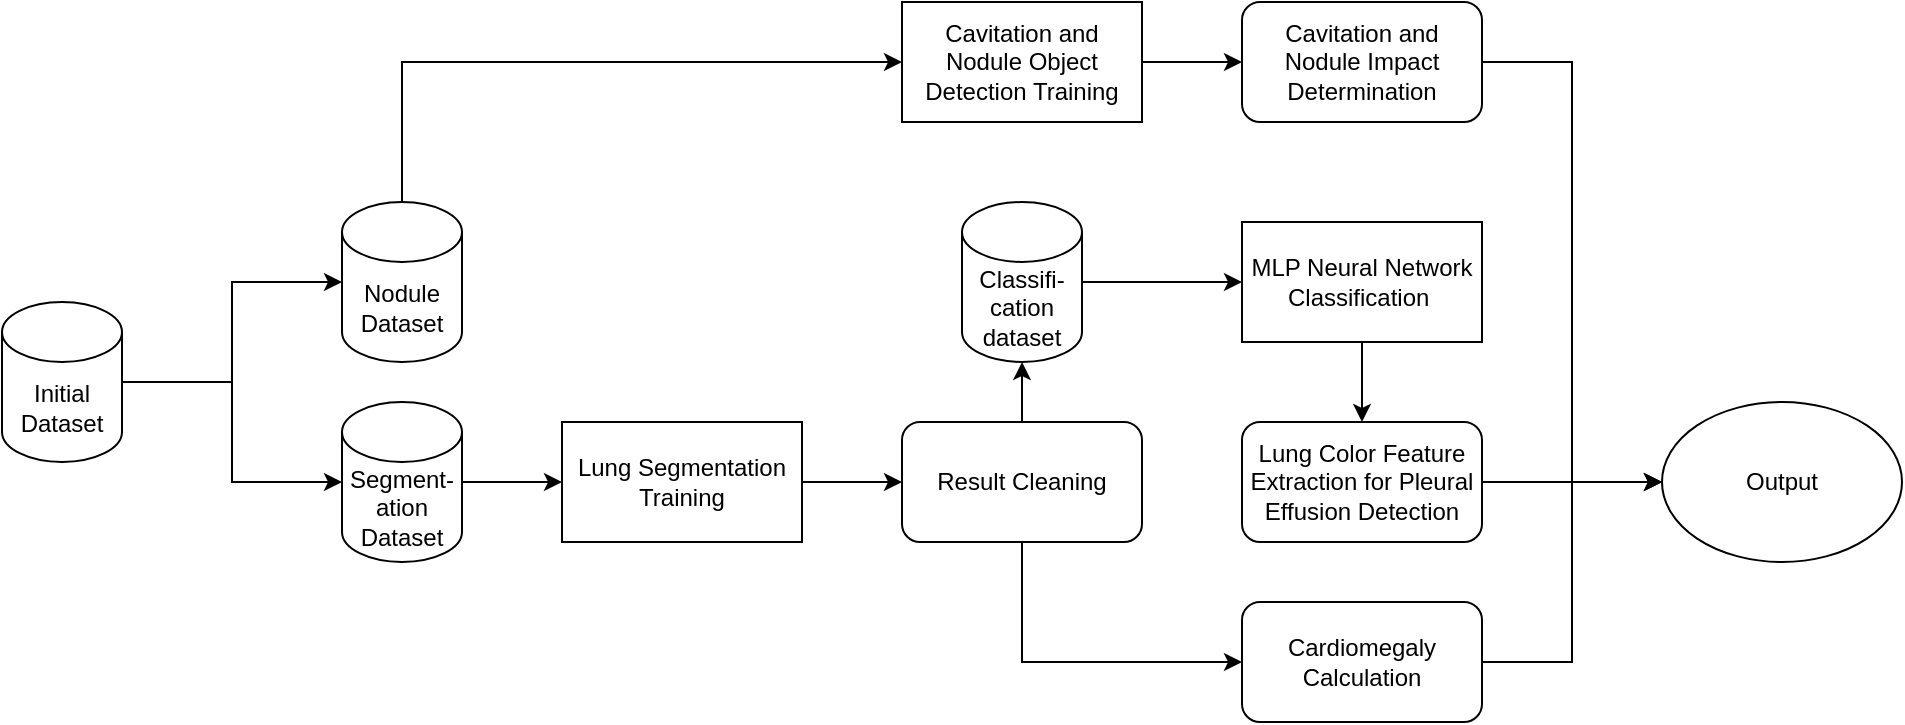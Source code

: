<mxfile version="24.5.2" type="device">
  <diagram id="C5RBs43oDa-KdzZeNtuy" name="Page-1">
    <mxGraphModel dx="1004" dy="673" grid="1" gridSize="10" guides="1" tooltips="1" connect="1" arrows="1" fold="1" page="1" pageScale="1" pageWidth="827" pageHeight="1169" math="0" shadow="0">
      <root>
        <mxCell id="WIyWlLk6GJQsqaUBKTNV-0" />
        <mxCell id="WIyWlLk6GJQsqaUBKTNV-1" parent="WIyWlLk6GJQsqaUBKTNV-0" />
        <mxCell id="1qlJ9vHYkHGmsLAf48gB-2" style="edgeStyle=orthogonalEdgeStyle;rounded=0;orthogonalLoop=1;jettySize=auto;html=1;" parent="WIyWlLk6GJQsqaUBKTNV-1" source="1qlJ9vHYkHGmsLAf48gB-0" target="1qlJ9vHYkHGmsLAf48gB-1" edge="1">
          <mxGeometry relative="1" as="geometry" />
        </mxCell>
        <mxCell id="1qlJ9vHYkHGmsLAf48gB-0" value="Segment-ation&lt;div&gt;Dataset&lt;/div&gt;" style="shape=cylinder3;whiteSpace=wrap;html=1;boundedLbl=1;backgroundOutline=1;size=15;" parent="WIyWlLk6GJQsqaUBKTNV-1" vertex="1">
          <mxGeometry x="430" y="320" width="60" height="80" as="geometry" />
        </mxCell>
        <mxCell id="1qlJ9vHYkHGmsLAf48gB-13" style="edgeStyle=orthogonalEdgeStyle;rounded=0;orthogonalLoop=1;jettySize=auto;html=1;" parent="WIyWlLk6GJQsqaUBKTNV-1" source="1qlJ9vHYkHGmsLAf48gB-1" target="1qlJ9vHYkHGmsLAf48gB-11" edge="1">
          <mxGeometry relative="1" as="geometry" />
        </mxCell>
        <mxCell id="1qlJ9vHYkHGmsLAf48gB-1" value="Lung Segmentation Training" style="rounded=0;whiteSpace=wrap;html=1;" parent="WIyWlLk6GJQsqaUBKTNV-1" vertex="1">
          <mxGeometry x="540" y="330" width="120" height="60" as="geometry" />
        </mxCell>
        <mxCell id="1qlJ9vHYkHGmsLAf48gB-17" value="" style="edgeStyle=orthogonalEdgeStyle;rounded=0;orthogonalLoop=1;jettySize=auto;html=1;" parent="WIyWlLk6GJQsqaUBKTNV-1" source="1qlJ9vHYkHGmsLAf48gB-11" target="1qlJ9vHYkHGmsLAf48gB-16" edge="1">
          <mxGeometry relative="1" as="geometry">
            <Array as="points">
              <mxPoint x="770" y="450" />
            </Array>
          </mxGeometry>
        </mxCell>
        <mxCell id="1qlJ9vHYkHGmsLAf48gB-11" value="Result Cleaning" style="rounded=1;whiteSpace=wrap;html=1;" parent="WIyWlLk6GJQsqaUBKTNV-1" vertex="1">
          <mxGeometry x="710" y="330" width="120" height="60" as="geometry" />
        </mxCell>
        <mxCell id="I4Sx5yzCMb0QLdIqf48F-7" style="edgeStyle=orthogonalEdgeStyle;rounded=0;orthogonalLoop=1;jettySize=auto;html=1;entryX=0;entryY=0.5;entryDx=0;entryDy=0;" parent="WIyWlLk6GJQsqaUBKTNV-1" source="1qlJ9vHYkHGmsLAf48gB-14" target="I4Sx5yzCMb0QLdIqf48F-5" edge="1">
          <mxGeometry relative="1" as="geometry" />
        </mxCell>
        <mxCell id="1qlJ9vHYkHGmsLAf48gB-14" value="Classifi-cation dataset" style="shape=cylinder3;whiteSpace=wrap;html=1;boundedLbl=1;backgroundOutline=1;size=15;" parent="WIyWlLk6GJQsqaUBKTNV-1" vertex="1">
          <mxGeometry x="740" y="220" width="60" height="80" as="geometry" />
        </mxCell>
        <mxCell id="1qlJ9vHYkHGmsLAf48gB-15" style="edgeStyle=orthogonalEdgeStyle;rounded=0;orthogonalLoop=1;jettySize=auto;html=1;entryX=0.5;entryY=1;entryDx=0;entryDy=0;entryPerimeter=0;" parent="WIyWlLk6GJQsqaUBKTNV-1" source="1qlJ9vHYkHGmsLAf48gB-11" target="1qlJ9vHYkHGmsLAf48gB-14" edge="1">
          <mxGeometry relative="1" as="geometry" />
        </mxCell>
        <mxCell id="1qlJ9vHYkHGmsLAf48gB-28" style="edgeStyle=orthogonalEdgeStyle;rounded=0;orthogonalLoop=1;jettySize=auto;html=1;entryX=0;entryY=0.5;entryDx=0;entryDy=0;" parent="WIyWlLk6GJQsqaUBKTNV-1" source="1qlJ9vHYkHGmsLAf48gB-16" target="1qlJ9vHYkHGmsLAf48gB-27" edge="1">
          <mxGeometry relative="1" as="geometry" />
        </mxCell>
        <mxCell id="1qlJ9vHYkHGmsLAf48gB-16" value="Cardiomegaly Calculation" style="rounded=1;whiteSpace=wrap;html=1;" parent="WIyWlLk6GJQsqaUBKTNV-1" vertex="1">
          <mxGeometry x="880" y="420" width="120" height="60" as="geometry" />
        </mxCell>
        <mxCell id="1qlJ9vHYkHGmsLAf48gB-29" style="edgeStyle=orthogonalEdgeStyle;rounded=0;orthogonalLoop=1;jettySize=auto;html=1;entryX=0;entryY=0.5;entryDx=0;entryDy=0;" parent="WIyWlLk6GJQsqaUBKTNV-1" source="1qlJ9vHYkHGmsLAf48gB-18" target="1qlJ9vHYkHGmsLAf48gB-27" edge="1">
          <mxGeometry relative="1" as="geometry" />
        </mxCell>
        <mxCell id="1qlJ9vHYkHGmsLAf48gB-18" value="Lung Color Feature Extraction for Pleural Effusion Detection" style="whiteSpace=wrap;html=1;rounded=1;" parent="WIyWlLk6GJQsqaUBKTNV-1" vertex="1">
          <mxGeometry x="880" y="330" width="120" height="60" as="geometry" />
        </mxCell>
        <mxCell id="I4Sx5yzCMb0QLdIqf48F-1" style="edgeStyle=orthogonalEdgeStyle;rounded=0;orthogonalLoop=1;jettySize=auto;html=1;" parent="WIyWlLk6GJQsqaUBKTNV-1" source="1qlJ9vHYkHGmsLAf48gB-20" target="1qlJ9vHYkHGmsLAf48gB-32" edge="1">
          <mxGeometry relative="1" as="geometry" />
        </mxCell>
        <mxCell id="1qlJ9vHYkHGmsLAf48gB-20" value="Cavitation and Nodule Object Detection Training" style="rounded=0;whiteSpace=wrap;html=1;" parent="WIyWlLk6GJQsqaUBKTNV-1" vertex="1">
          <mxGeometry x="710" y="120" width="120" height="60" as="geometry" />
        </mxCell>
        <mxCell id="1qlJ9vHYkHGmsLAf48gB-27" value="Output" style="ellipse;whiteSpace=wrap;html=1;" parent="WIyWlLk6GJQsqaUBKTNV-1" vertex="1">
          <mxGeometry x="1090" y="320" width="120" height="80" as="geometry" />
        </mxCell>
        <mxCell id="1qlJ9vHYkHGmsLAf48gB-34" style="edgeStyle=orthogonalEdgeStyle;rounded=0;orthogonalLoop=1;jettySize=auto;html=1;entryX=0;entryY=0.5;entryDx=0;entryDy=0;" parent="WIyWlLk6GJQsqaUBKTNV-1" source="1qlJ9vHYkHGmsLAf48gB-32" target="1qlJ9vHYkHGmsLAf48gB-27" edge="1">
          <mxGeometry relative="1" as="geometry" />
        </mxCell>
        <mxCell id="1qlJ9vHYkHGmsLAf48gB-32" value="Cavitation and Nodule Impact Determination" style="whiteSpace=wrap;html=1;rounded=1;" parent="WIyWlLk6GJQsqaUBKTNV-1" vertex="1">
          <mxGeometry x="880" y="120" width="120" height="60" as="geometry" />
        </mxCell>
        <mxCell id="I4Sx5yzCMb0QLdIqf48F-4" style="edgeStyle=orthogonalEdgeStyle;rounded=0;orthogonalLoop=1;jettySize=auto;html=1;entryX=0;entryY=0.5;entryDx=0;entryDy=0;" parent="WIyWlLk6GJQsqaUBKTNV-1" source="I4Sx5yzCMb0QLdIqf48F-3" target="1qlJ9vHYkHGmsLAf48gB-20" edge="1">
          <mxGeometry relative="1" as="geometry">
            <Array as="points">
              <mxPoint x="460" y="150" />
            </Array>
          </mxGeometry>
        </mxCell>
        <mxCell id="I4Sx5yzCMb0QLdIqf48F-3" value="Nodule Dataset" style="shape=cylinder3;whiteSpace=wrap;html=1;boundedLbl=1;backgroundOutline=1;size=15;" parent="WIyWlLk6GJQsqaUBKTNV-1" vertex="1">
          <mxGeometry x="430" y="220" width="60" height="80" as="geometry" />
        </mxCell>
        <mxCell id="I4Sx5yzCMb0QLdIqf48F-8" style="edgeStyle=orthogonalEdgeStyle;rounded=0;orthogonalLoop=1;jettySize=auto;html=1;" parent="WIyWlLk6GJQsqaUBKTNV-1" source="I4Sx5yzCMb0QLdIqf48F-5" target="1qlJ9vHYkHGmsLAf48gB-18" edge="1">
          <mxGeometry relative="1" as="geometry" />
        </mxCell>
        <mxCell id="I4Sx5yzCMb0QLdIqf48F-5" value="MLP Neural Network Classification&amp;nbsp;" style="rounded=0;whiteSpace=wrap;html=1;" parent="WIyWlLk6GJQsqaUBKTNV-1" vertex="1">
          <mxGeometry x="880" y="230" width="120" height="60" as="geometry" />
        </mxCell>
        <mxCell id="zlo1nK9c6vUnwP83bOlm-1" style="edgeStyle=orthogonalEdgeStyle;rounded=0;orthogonalLoop=1;jettySize=auto;html=1;" edge="1" parent="WIyWlLk6GJQsqaUBKTNV-1" source="zlo1nK9c6vUnwP83bOlm-0" target="1qlJ9vHYkHGmsLAf48gB-0">
          <mxGeometry relative="1" as="geometry" />
        </mxCell>
        <mxCell id="zlo1nK9c6vUnwP83bOlm-0" value="Initial Dataset" style="shape=cylinder3;whiteSpace=wrap;html=1;boundedLbl=1;backgroundOutline=1;size=15;" vertex="1" parent="WIyWlLk6GJQsqaUBKTNV-1">
          <mxGeometry x="260" y="270" width="60" height="80" as="geometry" />
        </mxCell>
        <mxCell id="zlo1nK9c6vUnwP83bOlm-2" style="edgeStyle=orthogonalEdgeStyle;rounded=0;orthogonalLoop=1;jettySize=auto;html=1;entryX=0;entryY=0.5;entryDx=0;entryDy=0;entryPerimeter=0;" edge="1" parent="WIyWlLk6GJQsqaUBKTNV-1" source="zlo1nK9c6vUnwP83bOlm-0" target="I4Sx5yzCMb0QLdIqf48F-3">
          <mxGeometry relative="1" as="geometry" />
        </mxCell>
      </root>
    </mxGraphModel>
  </diagram>
</mxfile>
